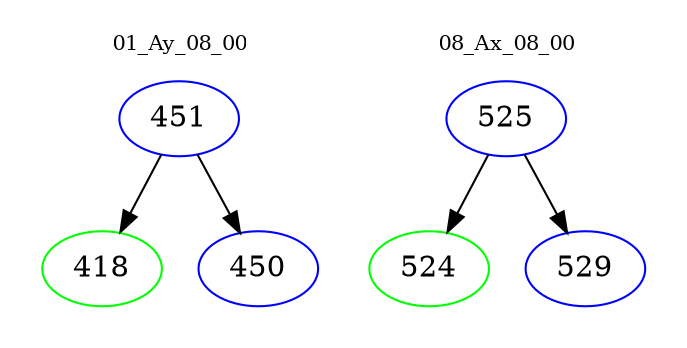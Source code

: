 digraph{
subgraph cluster_0 {
color = white
label = "01_Ay_08_00";
fontsize=10;
T0_451 [label="451", color="blue"]
T0_451 -> T0_418 [color="black"]
T0_418 [label="418", color="green"]
T0_451 -> T0_450 [color="black"]
T0_450 [label="450", color="blue"]
}
subgraph cluster_1 {
color = white
label = "08_Ax_08_00";
fontsize=10;
T1_525 [label="525", color="blue"]
T1_525 -> T1_524 [color="black"]
T1_524 [label="524", color="green"]
T1_525 -> T1_529 [color="black"]
T1_529 [label="529", color="blue"]
}
}
